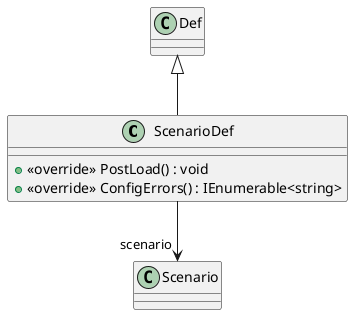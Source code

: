 @startuml
class ScenarioDef {
    + <<override>> PostLoad() : void
    + <<override>> ConfigErrors() : IEnumerable<string>
}
Def <|-- ScenarioDef
ScenarioDef --> "scenario" Scenario
@enduml
